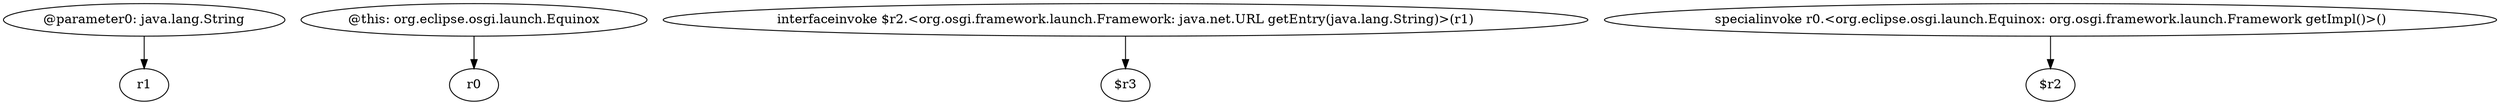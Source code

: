 digraph g {
0[label="@parameter0: java.lang.String"]
1[label="r1"]
0->1[label=""]
2[label="@this: org.eclipse.osgi.launch.Equinox"]
3[label="r0"]
2->3[label=""]
4[label="interfaceinvoke $r2.<org.osgi.framework.launch.Framework: java.net.URL getEntry(java.lang.String)>(r1)"]
5[label="$r3"]
4->5[label=""]
6[label="specialinvoke r0.<org.eclipse.osgi.launch.Equinox: org.osgi.framework.launch.Framework getImpl()>()"]
7[label="$r2"]
6->7[label=""]
}